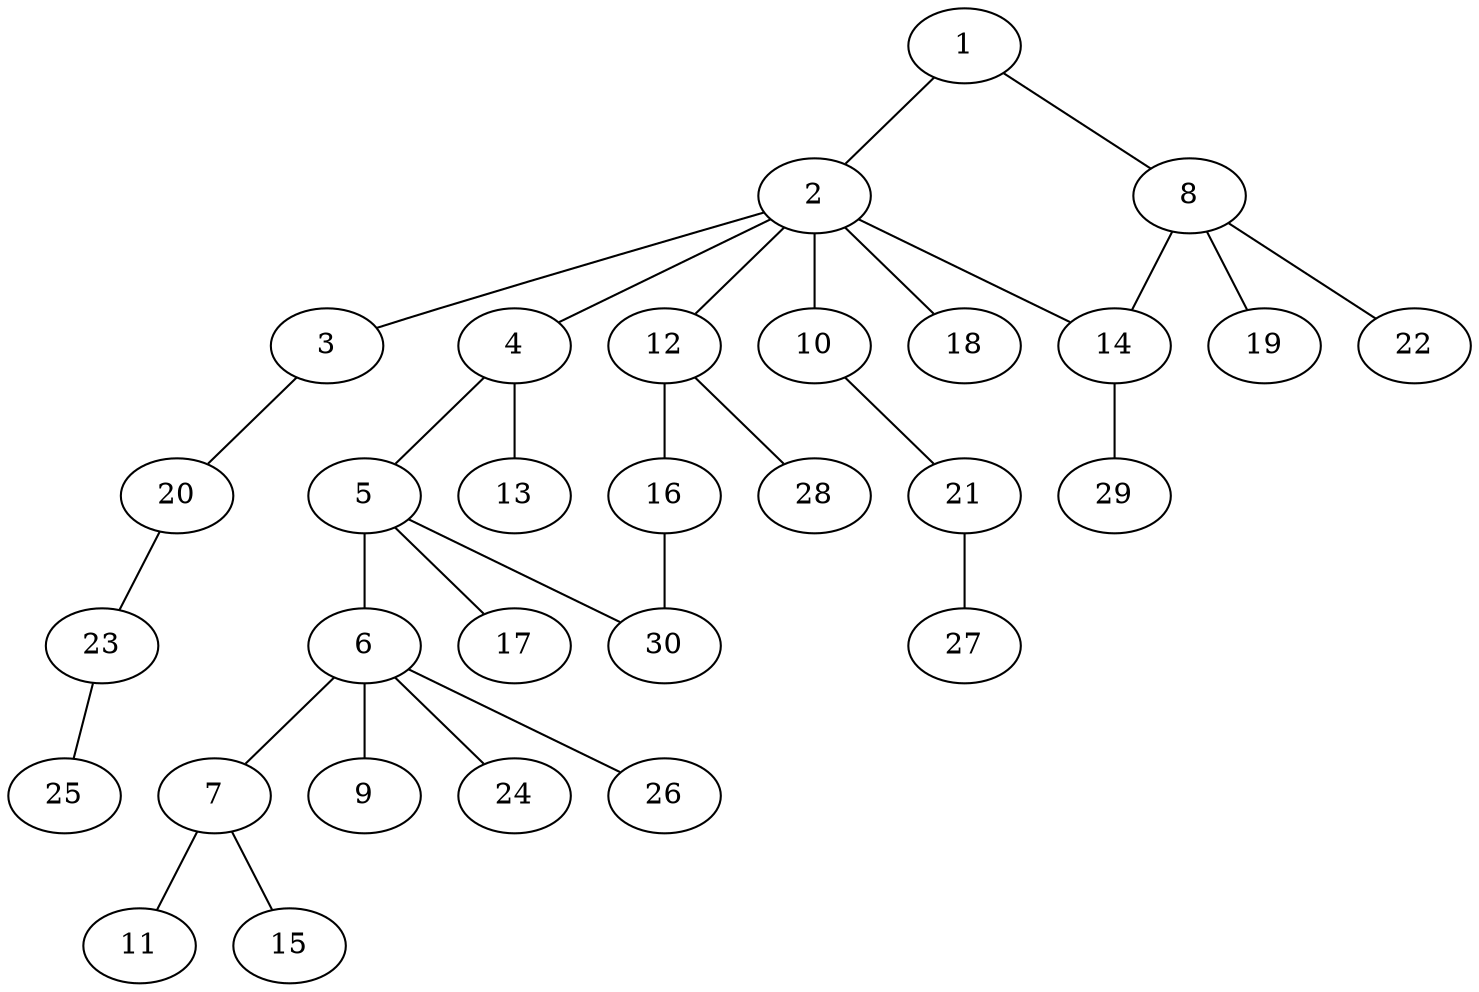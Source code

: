 graph graphname {1--2
1--8
2--3
2--4
2--10
2--12
2--14
2--18
3--20
4--5
4--13
5--6
5--17
5--30
6--7
6--9
6--24
6--26
7--11
7--15
8--14
8--19
8--22
10--21
12--16
12--28
14--29
16--30
20--23
21--27
23--25
}